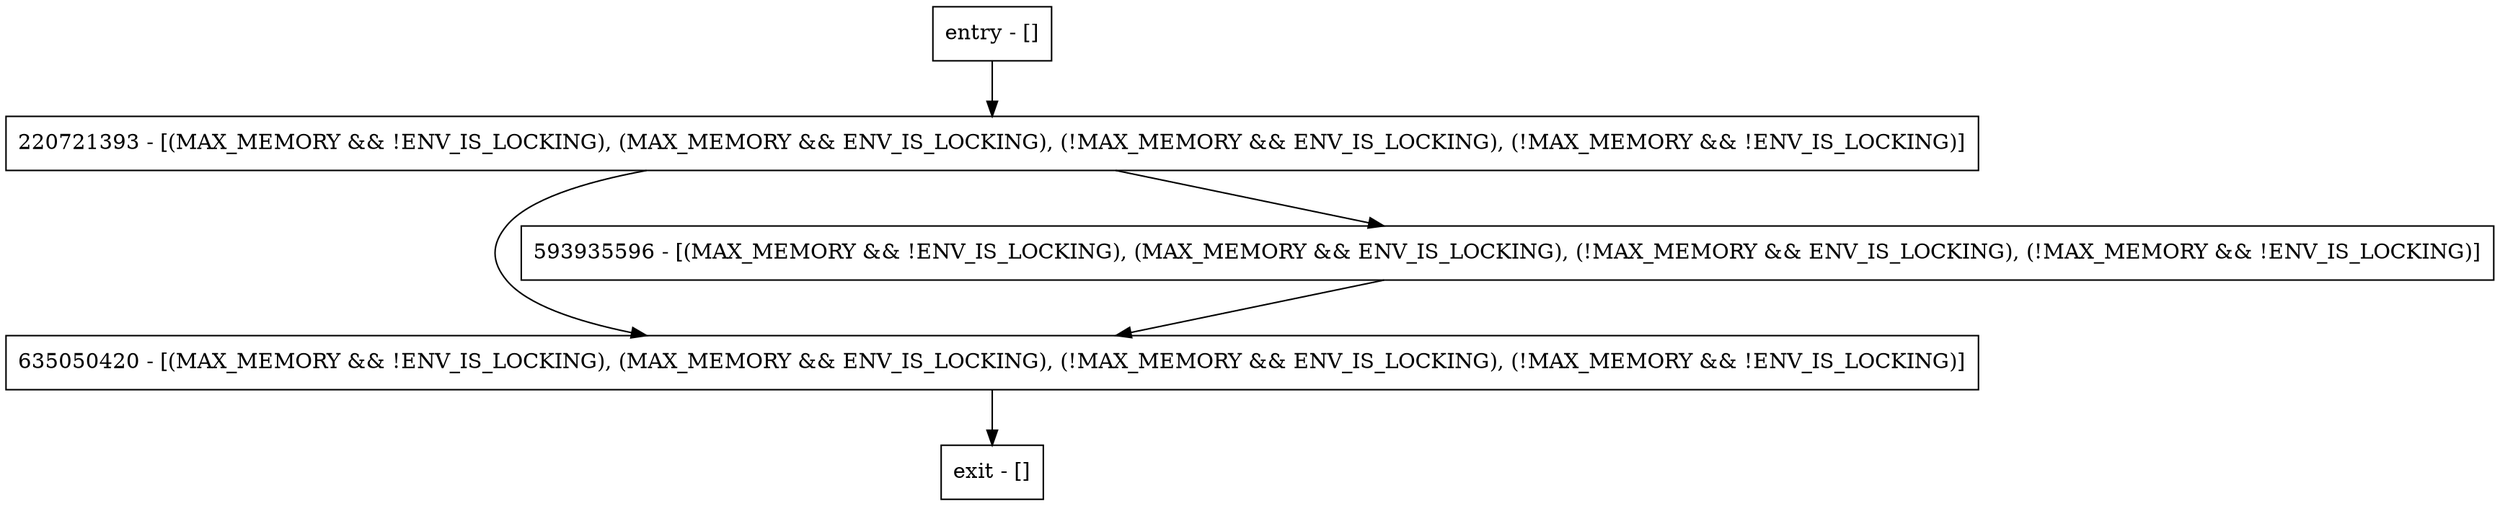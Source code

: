 digraph nonBlockingLock {
node [shape=record];
635050420 [label="635050420 - [(MAX_MEMORY && !ENV_IS_LOCKING), (MAX_MEMORY && ENV_IS_LOCKING), (!MAX_MEMORY && ENV_IS_LOCKING), (!MAX_MEMORY && !ENV_IS_LOCKING)]"];
entry [label="entry - []"];
exit [label="exit - []"];
593935596 [label="593935596 - [(MAX_MEMORY && !ENV_IS_LOCKING), (MAX_MEMORY && ENV_IS_LOCKING), (!MAX_MEMORY && ENV_IS_LOCKING), (!MAX_MEMORY && !ENV_IS_LOCKING)]"];
220721393 [label="220721393 - [(MAX_MEMORY && !ENV_IS_LOCKING), (MAX_MEMORY && ENV_IS_LOCKING), (!MAX_MEMORY && ENV_IS_LOCKING), (!MAX_MEMORY && !ENV_IS_LOCKING)]"];
entry;
exit;
635050420 -> exit;
entry -> 220721393;
593935596 -> 635050420;
220721393 -> 635050420;
220721393 -> 593935596;
}
